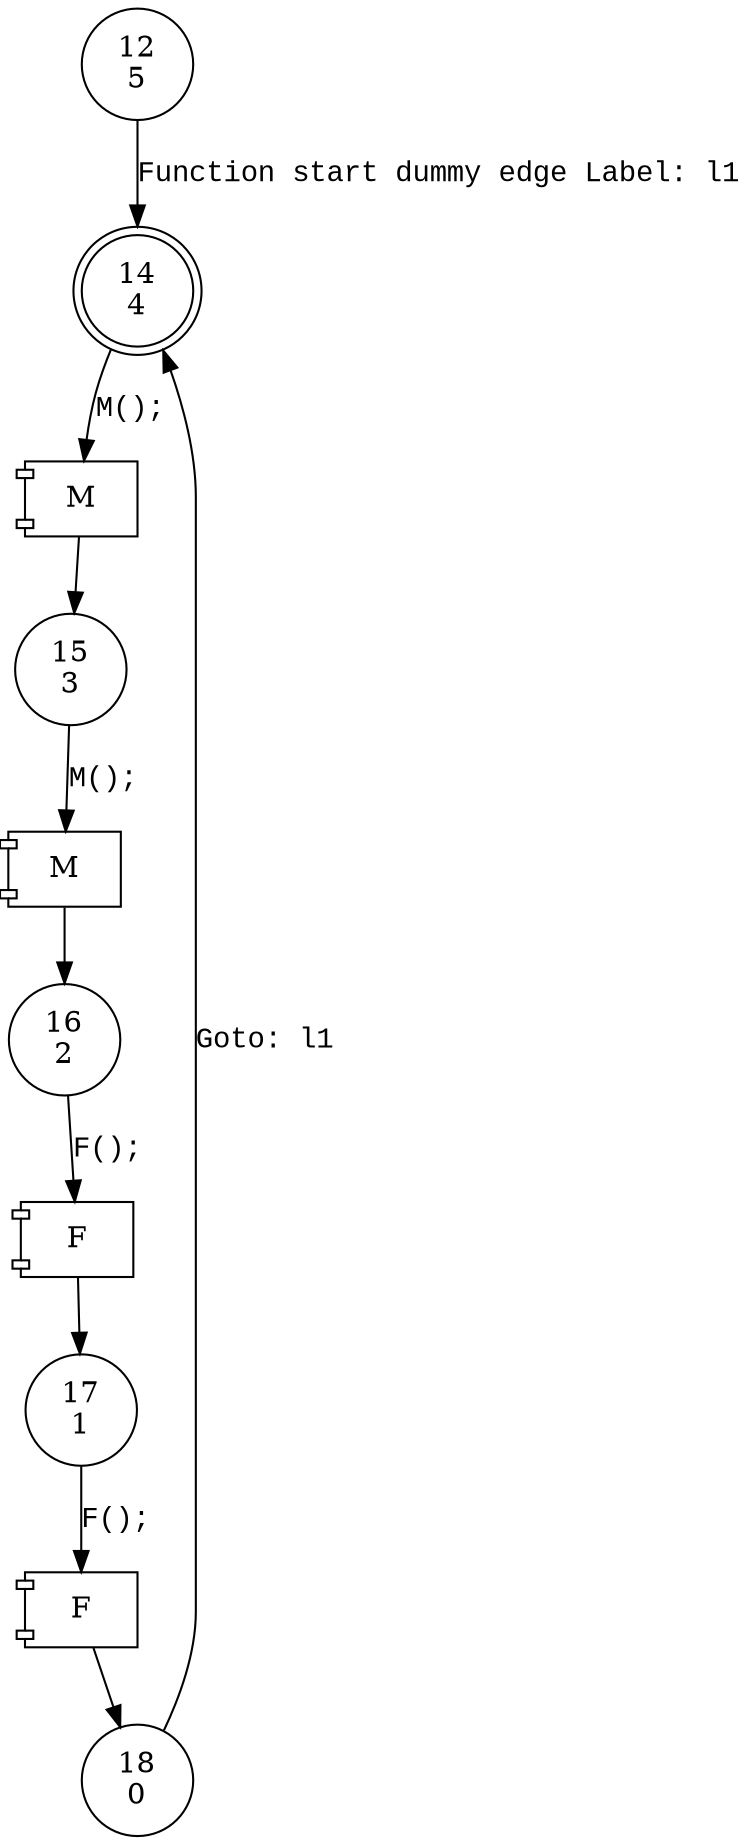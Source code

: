 digraph poker_rw {
14 [shape="doublecircle" label="14\n4"]
15 [shape="circle" label="15\n3"]
16 [shape="circle" label="16\n2"]
17 [shape="circle" label="17\n1"]
18 [shape="circle" label="18\n0"]
12 [shape="circle" label="12\n5"]
100002 [shape="component" label="M"]
14 -> 100002 [label="M();" fontname="Courier New"]
100002 -> 15 [label="" fontname="Courier New"]
100003 [shape="component" label="M"]
15 -> 100003 [label="M();" fontname="Courier New"]
100003 -> 16 [label="" fontname="Courier New"]
100004 [shape="component" label="F"]
16 -> 100004 [label="F();" fontname="Courier New"]
100004 -> 17 [label="" fontname="Courier New"]
100005 [shape="component" label="F"]
17 -> 100005 [label="F();" fontname="Courier New"]
100005 -> 18 [label="" fontname="Courier New"]
12 -> 14 [label="Function start dummy edge Label: l1" fontname="Courier New"]
18 -> 14 [label="Goto: l1" fontname="Courier New"]
}